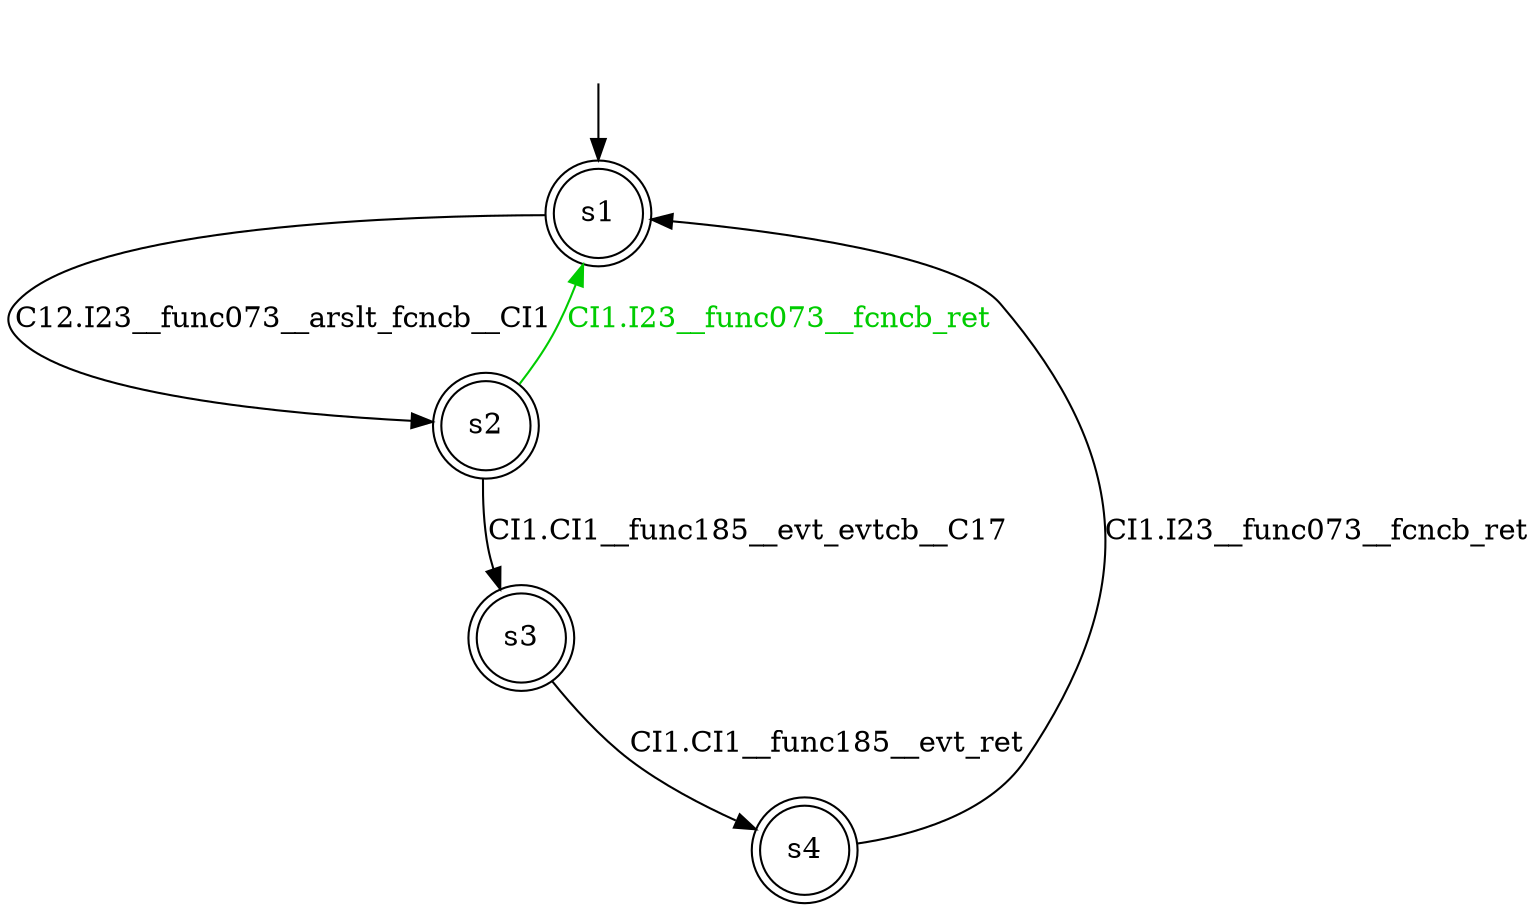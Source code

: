 digraph diffautomaton {
	1 [label=<s1> shape="doublecircle"];
	2 [label=<s2> shape="doublecircle"];
	3 [label=<s3> shape="doublecircle"];
	4 [label=<s4> shape="doublecircle"];
	__init1 [label=<> shape="none"];
	__init1 -> 1;
	1 -> 2 [label=<<font color="#000000">C12.I23__func073__arslt_fcncb__CI1</font>> id="1-0-2"];
	2 -> 3 [label=<<font color="#000000">CI1.CI1__func185__evt_evtcb__C17</font>> id="2-0-3"];
	2 -> 1 [label=<<font color="#00cc00">CI1.I23__func073__fcncb_ret</font>> color="#00cc00" id="2-1-1"];
	3 -> 4 [label=<<font color="#000000">CI1.CI1__func185__evt_ret</font>> id="3-0-4"];
	4 -> 1 [label=<<font color="#000000">CI1.I23__func073__fcncb_ret</font>> id="4-0-1"];
}
